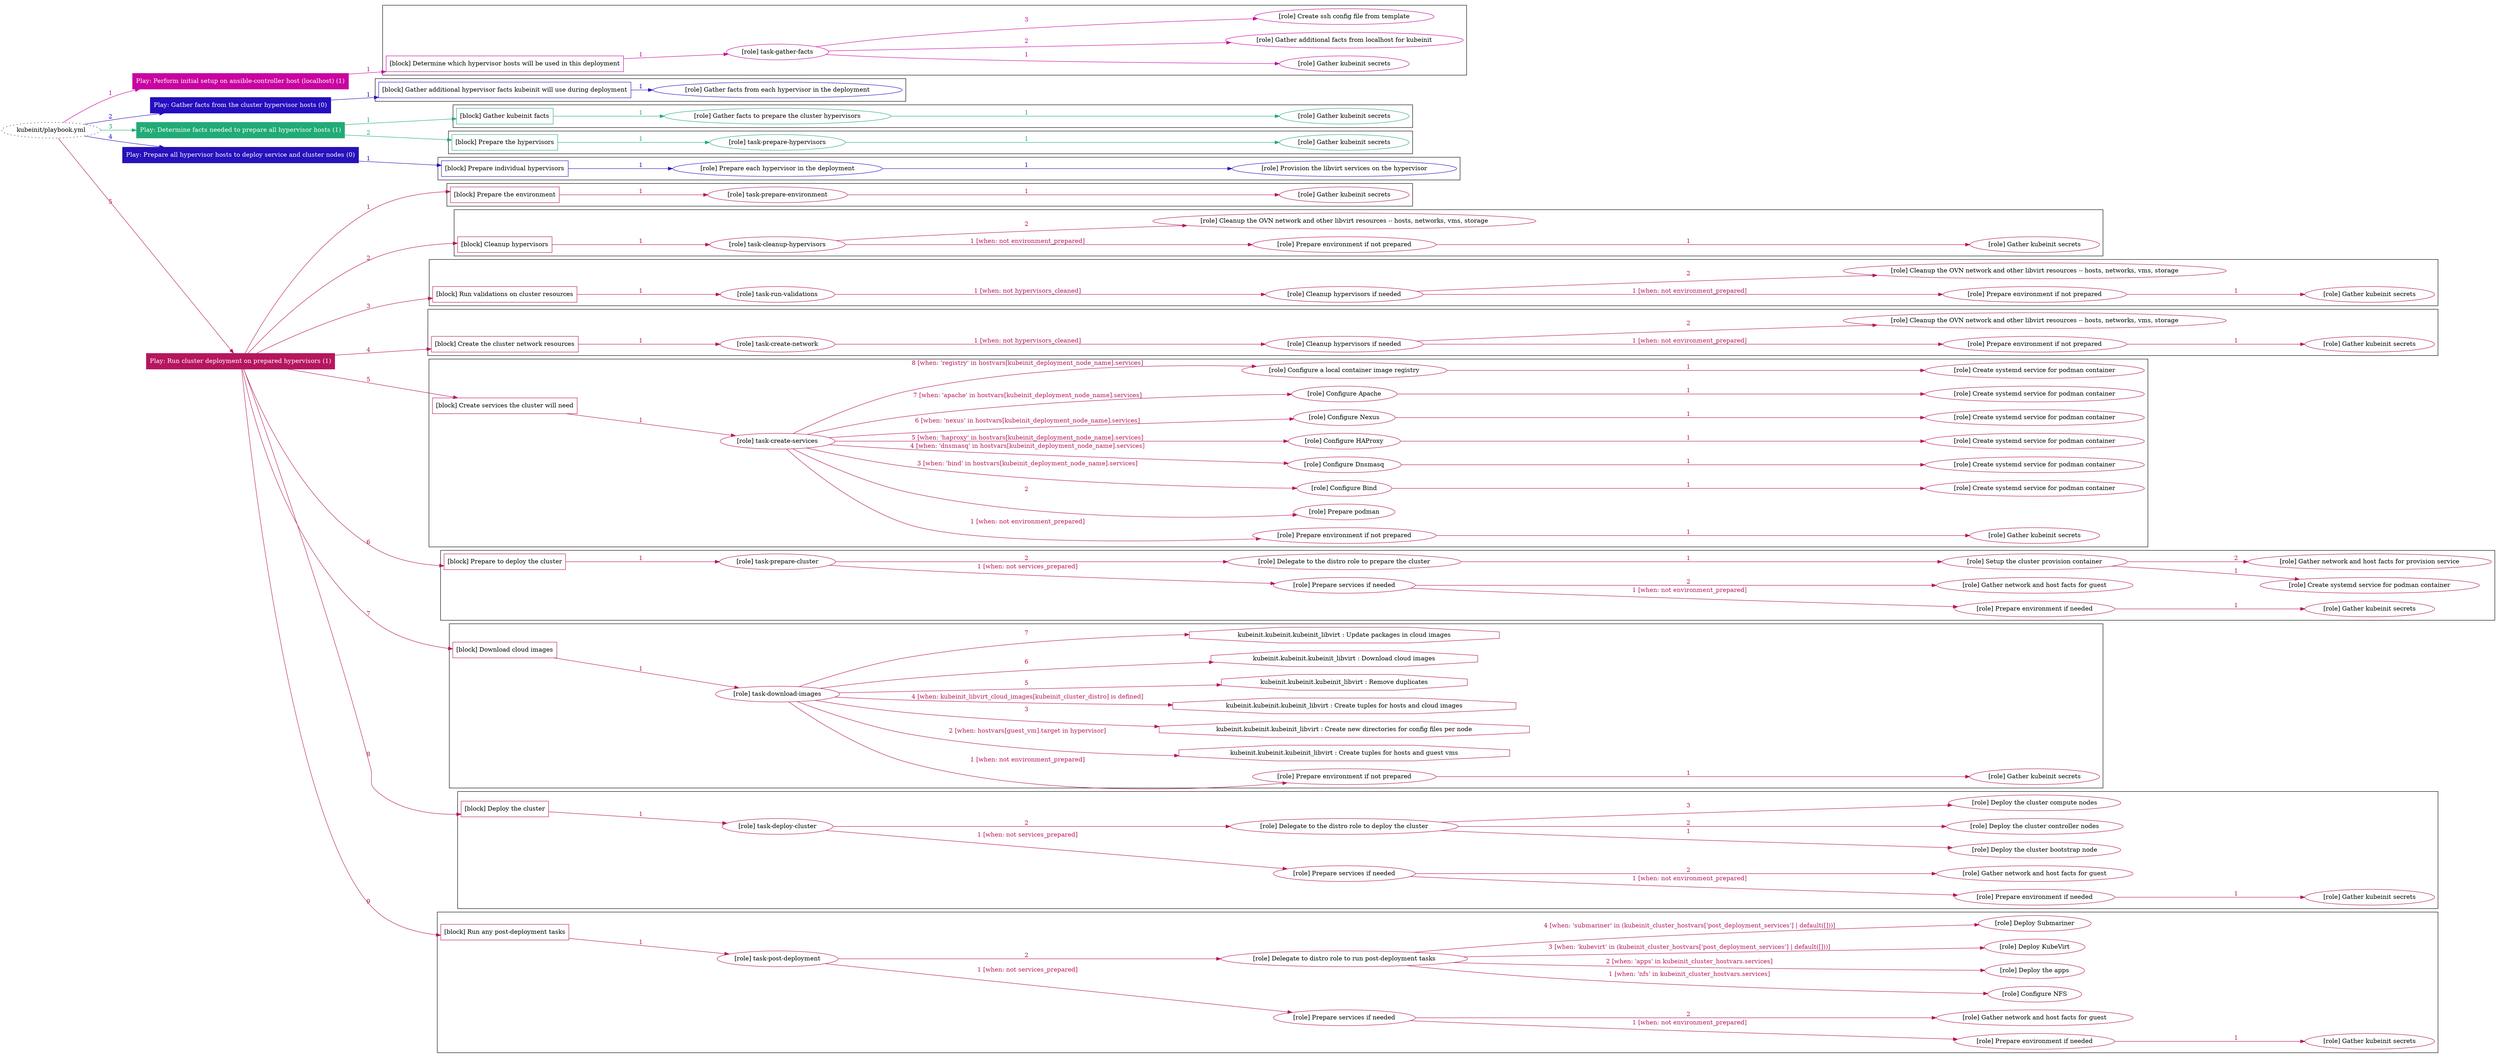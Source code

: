 digraph {
	graph [concentrate=true ordering=in rankdir=LR ratio=fill]
	edge [esep=5 sep=10]
	"kubeinit/playbook.yml" [URL="/home/runner/work/kubeinit/kubeinit/kubeinit/playbook.yml" id=playbook_eb2a90b5 style=dotted]
	"kubeinit/playbook.yml" -> play_17cc1217 [label="1 " color="#c903a1" fontcolor="#c903a1" id=edge_7e1c2f35 labeltooltip="1 " tooltip="1 "]
	subgraph "Play: Perform initial setup on ansible-controller host (localhost) (1)" {
		play_17cc1217 [label="Play: Perform initial setup on ansible-controller host (localhost) (1)" URL="/home/runner/work/kubeinit/kubeinit/kubeinit/playbook.yml" color="#c903a1" fontcolor="#ffffff" id=play_17cc1217 shape=box style=filled tooltip=localhost]
		play_17cc1217 -> block_d9ca03fb [label=1 color="#c903a1" fontcolor="#c903a1" id=edge_99819bf8 labeltooltip=1 tooltip=1]
		subgraph cluster_block_d9ca03fb {
			block_d9ca03fb [label="[block] Determine which hypervisor hosts will be used in this deployment" URL="/home/runner/work/kubeinit/kubeinit/kubeinit/playbook.yml" color="#c903a1" id=block_d9ca03fb labeltooltip="Determine which hypervisor hosts will be used in this deployment" shape=box tooltip="Determine which hypervisor hosts will be used in this deployment"]
			block_d9ca03fb -> role_132f6da2 [label="1 " color="#c903a1" fontcolor="#c903a1" id=edge_c95d2038 labeltooltip="1 " tooltip="1 "]
			subgraph "task-gather-facts" {
				role_132f6da2 [label="[role] task-gather-facts" URL="/home/runner/work/kubeinit/kubeinit/kubeinit/playbook.yml" color="#c903a1" id=role_132f6da2 tooltip="task-gather-facts"]
				role_132f6da2 -> role_ed190ccf [label="1 " color="#c903a1" fontcolor="#c903a1" id=edge_fb8720b2 labeltooltip="1 " tooltip="1 "]
				subgraph "Gather kubeinit secrets" {
					role_ed190ccf [label="[role] Gather kubeinit secrets" URL="/home/runner/.ansible/collections/ansible_collections/kubeinit/kubeinit/roles/kubeinit_prepare/tasks/build_hypervisors_group.yml" color="#c903a1" id=role_ed190ccf tooltip="Gather kubeinit secrets"]
				}
				role_132f6da2 -> role_7666bf55 [label="2 " color="#c903a1" fontcolor="#c903a1" id=edge_c8d8ec28 labeltooltip="2 " tooltip="2 "]
				subgraph "Gather additional facts from localhost for kubeinit" {
					role_7666bf55 [label="[role] Gather additional facts from localhost for kubeinit" URL="/home/runner/.ansible/collections/ansible_collections/kubeinit/kubeinit/roles/kubeinit_prepare/tasks/build_hypervisors_group.yml" color="#c903a1" id=role_7666bf55 tooltip="Gather additional facts from localhost for kubeinit"]
				}
				role_132f6da2 -> role_088000d6 [label="3 " color="#c903a1" fontcolor="#c903a1" id=edge_99893ce1 labeltooltip="3 " tooltip="3 "]
				subgraph "Create ssh config file from template" {
					role_088000d6 [label="[role] Create ssh config file from template" URL="/home/runner/.ansible/collections/ansible_collections/kubeinit/kubeinit/roles/kubeinit_prepare/tasks/build_hypervisors_group.yml" color="#c903a1" id=role_088000d6 tooltip="Create ssh config file from template"]
				}
			}
		}
	}
	"kubeinit/playbook.yml" -> play_b0e8c269 [label="2 " color="#240ebe" fontcolor="#240ebe" id=edge_5bb6f5b1 labeltooltip="2 " tooltip="2 "]
	subgraph "Play: Gather facts from the cluster hypervisor hosts (0)" {
		play_b0e8c269 [label="Play: Gather facts from the cluster hypervisor hosts (0)" URL="/home/runner/work/kubeinit/kubeinit/kubeinit/playbook.yml" color="#240ebe" fontcolor="#ffffff" id=play_b0e8c269 shape=box style=filled tooltip="Play: Gather facts from the cluster hypervisor hosts (0)"]
		play_b0e8c269 -> block_eef603d9 [label=1 color="#240ebe" fontcolor="#240ebe" id=edge_0ee1ec8f labeltooltip=1 tooltip=1]
		subgraph cluster_block_eef603d9 {
			block_eef603d9 [label="[block] Gather additional hypervisor facts kubeinit will use during deployment" URL="/home/runner/work/kubeinit/kubeinit/kubeinit/playbook.yml" color="#240ebe" id=block_eef603d9 labeltooltip="Gather additional hypervisor facts kubeinit will use during deployment" shape=box tooltip="Gather additional hypervisor facts kubeinit will use during deployment"]
			block_eef603d9 -> role_dbfe5d27 [label="1 " color="#240ebe" fontcolor="#240ebe" id=edge_80caab01 labeltooltip="1 " tooltip="1 "]
			subgraph "Gather facts from each hypervisor in the deployment" {
				role_dbfe5d27 [label="[role] Gather facts from each hypervisor in the deployment" URL="/home/runner/work/kubeinit/kubeinit/kubeinit/playbook.yml" color="#240ebe" id=role_dbfe5d27 tooltip="Gather facts from each hypervisor in the deployment"]
			}
		}
	}
	"kubeinit/playbook.yml" -> play_d2641a3a [label="3 " color="#21ab77" fontcolor="#21ab77" id=edge_f41dde10 labeltooltip="3 " tooltip="3 "]
	subgraph "Play: Determine facts needed to prepare all hypervisor hosts (1)" {
		play_d2641a3a [label="Play: Determine facts needed to prepare all hypervisor hosts (1)" URL="/home/runner/work/kubeinit/kubeinit/kubeinit/playbook.yml" color="#21ab77" fontcolor="#ffffff" id=play_d2641a3a shape=box style=filled tooltip=localhost]
		play_d2641a3a -> block_7773d009 [label=1 color="#21ab77" fontcolor="#21ab77" id=edge_bf202b36 labeltooltip=1 tooltip=1]
		subgraph cluster_block_7773d009 {
			block_7773d009 [label="[block] Gather kubeinit facts" URL="/home/runner/work/kubeinit/kubeinit/kubeinit/playbook.yml" color="#21ab77" id=block_7773d009 labeltooltip="Gather kubeinit facts" shape=box tooltip="Gather kubeinit facts"]
			block_7773d009 -> role_718feed9 [label="1 " color="#21ab77" fontcolor="#21ab77" id=edge_7b92f447 labeltooltip="1 " tooltip="1 "]
			subgraph "Gather facts to prepare the cluster hypervisors" {
				role_718feed9 [label="[role] Gather facts to prepare the cluster hypervisors" URL="/home/runner/work/kubeinit/kubeinit/kubeinit/playbook.yml" color="#21ab77" id=role_718feed9 tooltip="Gather facts to prepare the cluster hypervisors"]
				role_718feed9 -> role_0c3129b3 [label="1 " color="#21ab77" fontcolor="#21ab77" id=edge_10e95b77 labeltooltip="1 " tooltip="1 "]
				subgraph "Gather kubeinit secrets" {
					role_0c3129b3 [label="[role] Gather kubeinit secrets" URL="/home/runner/.ansible/collections/ansible_collections/kubeinit/kubeinit/roles/kubeinit_prepare/tasks/gather_kubeinit_facts.yml" color="#21ab77" id=role_0c3129b3 tooltip="Gather kubeinit secrets"]
				}
			}
		}
		play_d2641a3a -> block_5c65319b [label=2 color="#21ab77" fontcolor="#21ab77" id=edge_8d368e72 labeltooltip=2 tooltip=2]
		subgraph cluster_block_5c65319b {
			block_5c65319b [label="[block] Prepare the hypervisors" URL="/home/runner/work/kubeinit/kubeinit/kubeinit/playbook.yml" color="#21ab77" id=block_5c65319b labeltooltip="Prepare the hypervisors" shape=box tooltip="Prepare the hypervisors"]
			block_5c65319b -> role_d0147fdc [label="1 " color="#21ab77" fontcolor="#21ab77" id=edge_3e181293 labeltooltip="1 " tooltip="1 "]
			subgraph "task-prepare-hypervisors" {
				role_d0147fdc [label="[role] task-prepare-hypervisors" URL="/home/runner/work/kubeinit/kubeinit/kubeinit/playbook.yml" color="#21ab77" id=role_d0147fdc tooltip="task-prepare-hypervisors"]
				role_d0147fdc -> role_157256bc [label="1 " color="#21ab77" fontcolor="#21ab77" id=edge_7f1e2538 labeltooltip="1 " tooltip="1 "]
				subgraph "Gather kubeinit secrets" {
					role_157256bc [label="[role] Gather kubeinit secrets" URL="/home/runner/.ansible/collections/ansible_collections/kubeinit/kubeinit/roles/kubeinit_prepare/tasks/gather_kubeinit_facts.yml" color="#21ab77" id=role_157256bc tooltip="Gather kubeinit secrets"]
				}
			}
		}
	}
	"kubeinit/playbook.yml" -> play_9523d3fc [label="4 " color="#2611bb" fontcolor="#2611bb" id=edge_cf6c9af4 labeltooltip="4 " tooltip="4 "]
	subgraph "Play: Prepare all hypervisor hosts to deploy service and cluster nodes (0)" {
		play_9523d3fc [label="Play: Prepare all hypervisor hosts to deploy service and cluster nodes (0)" URL="/home/runner/work/kubeinit/kubeinit/kubeinit/playbook.yml" color="#2611bb" fontcolor="#ffffff" id=play_9523d3fc shape=box style=filled tooltip="Play: Prepare all hypervisor hosts to deploy service and cluster nodes (0)"]
		play_9523d3fc -> block_45e8b13f [label=1 color="#2611bb" fontcolor="#2611bb" id=edge_0c36c96c labeltooltip=1 tooltip=1]
		subgraph cluster_block_45e8b13f {
			block_45e8b13f [label="[block] Prepare individual hypervisors" URL="/home/runner/work/kubeinit/kubeinit/kubeinit/playbook.yml" color="#2611bb" id=block_45e8b13f labeltooltip="Prepare individual hypervisors" shape=box tooltip="Prepare individual hypervisors"]
			block_45e8b13f -> role_20a4be89 [label="1 " color="#2611bb" fontcolor="#2611bb" id=edge_f2fa9402 labeltooltip="1 " tooltip="1 "]
			subgraph "Prepare each hypervisor in the deployment" {
				role_20a4be89 [label="[role] Prepare each hypervisor in the deployment" URL="/home/runner/work/kubeinit/kubeinit/kubeinit/playbook.yml" color="#2611bb" id=role_20a4be89 tooltip="Prepare each hypervisor in the deployment"]
				role_20a4be89 -> role_f14d8d43 [label="1 " color="#2611bb" fontcolor="#2611bb" id=edge_3acf5019 labeltooltip="1 " tooltip="1 "]
				subgraph "Provision the libvirt services on the hypervisor" {
					role_f14d8d43 [label="[role] Provision the libvirt services on the hypervisor" URL="/home/runner/.ansible/collections/ansible_collections/kubeinit/kubeinit/roles/kubeinit_prepare/tasks/prepare_hypervisor.yml" color="#2611bb" id=role_f14d8d43 tooltip="Provision the libvirt services on the hypervisor"]
				}
			}
		}
	}
	"kubeinit/playbook.yml" -> play_10ed062e [label="5 " color="#b6165e" fontcolor="#b6165e" id=edge_e0d0c334 labeltooltip="5 " tooltip="5 "]
	subgraph "Play: Run cluster deployment on prepared hypervisors (1)" {
		play_10ed062e [label="Play: Run cluster deployment on prepared hypervisors (1)" URL="/home/runner/work/kubeinit/kubeinit/kubeinit/playbook.yml" color="#b6165e" fontcolor="#ffffff" id=play_10ed062e shape=box style=filled tooltip=localhost]
		play_10ed062e -> block_280844ae [label=1 color="#b6165e" fontcolor="#b6165e" id=edge_e2c9f1e1 labeltooltip=1 tooltip=1]
		subgraph cluster_block_280844ae {
			block_280844ae [label="[block] Prepare the environment" URL="/home/runner/work/kubeinit/kubeinit/kubeinit/playbook.yml" color="#b6165e" id=block_280844ae labeltooltip="Prepare the environment" shape=box tooltip="Prepare the environment"]
			block_280844ae -> role_22f455bc [label="1 " color="#b6165e" fontcolor="#b6165e" id=edge_786da59b labeltooltip="1 " tooltip="1 "]
			subgraph "task-prepare-environment" {
				role_22f455bc [label="[role] task-prepare-environment" URL="/home/runner/work/kubeinit/kubeinit/kubeinit/playbook.yml" color="#b6165e" id=role_22f455bc tooltip="task-prepare-environment"]
				role_22f455bc -> role_e393c7f5 [label="1 " color="#b6165e" fontcolor="#b6165e" id=edge_ba0b9fba labeltooltip="1 " tooltip="1 "]
				subgraph "Gather kubeinit secrets" {
					role_e393c7f5 [label="[role] Gather kubeinit secrets" URL="/home/runner/.ansible/collections/ansible_collections/kubeinit/kubeinit/roles/kubeinit_prepare/tasks/gather_kubeinit_facts.yml" color="#b6165e" id=role_e393c7f5 tooltip="Gather kubeinit secrets"]
				}
			}
		}
		play_10ed062e -> block_222496bf [label=2 color="#b6165e" fontcolor="#b6165e" id=edge_5d1642e8 labeltooltip=2 tooltip=2]
		subgraph cluster_block_222496bf {
			block_222496bf [label="[block] Cleanup hypervisors" URL="/home/runner/work/kubeinit/kubeinit/kubeinit/playbook.yml" color="#b6165e" id=block_222496bf labeltooltip="Cleanup hypervisors" shape=box tooltip="Cleanup hypervisors"]
			block_222496bf -> role_ec058c6c [label="1 " color="#b6165e" fontcolor="#b6165e" id=edge_856f3e75 labeltooltip="1 " tooltip="1 "]
			subgraph "task-cleanup-hypervisors" {
				role_ec058c6c [label="[role] task-cleanup-hypervisors" URL="/home/runner/work/kubeinit/kubeinit/kubeinit/playbook.yml" color="#b6165e" id=role_ec058c6c tooltip="task-cleanup-hypervisors"]
				role_ec058c6c -> role_8081a3a1 [label="1 [when: not environment_prepared]" color="#b6165e" fontcolor="#b6165e" id=edge_1bb7bb46 labeltooltip="1 [when: not environment_prepared]" tooltip="1 [when: not environment_prepared]"]
				subgraph "Prepare environment if not prepared" {
					role_8081a3a1 [label="[role] Prepare environment if not prepared" URL="/home/runner/.ansible/collections/ansible_collections/kubeinit/kubeinit/roles/kubeinit_prepare/tasks/cleanup_hypervisors.yml" color="#b6165e" id=role_8081a3a1 tooltip="Prepare environment if not prepared"]
					role_8081a3a1 -> role_b1fcd2ba [label="1 " color="#b6165e" fontcolor="#b6165e" id=edge_33f4dd39 labeltooltip="1 " tooltip="1 "]
					subgraph "Gather kubeinit secrets" {
						role_b1fcd2ba [label="[role] Gather kubeinit secrets" URL="/home/runner/.ansible/collections/ansible_collections/kubeinit/kubeinit/roles/kubeinit_prepare/tasks/gather_kubeinit_facts.yml" color="#b6165e" id=role_b1fcd2ba tooltip="Gather kubeinit secrets"]
					}
				}
				role_ec058c6c -> role_6fcdc852 [label="2 " color="#b6165e" fontcolor="#b6165e" id=edge_f299041c labeltooltip="2 " tooltip="2 "]
				subgraph "Cleanup the OVN network and other libvirt resources -- hosts, networks, vms, storage" {
					role_6fcdc852 [label="[role] Cleanup the OVN network and other libvirt resources -- hosts, networks, vms, storage" URL="/home/runner/.ansible/collections/ansible_collections/kubeinit/kubeinit/roles/kubeinit_prepare/tasks/cleanup_hypervisors.yml" color="#b6165e" id=role_6fcdc852 tooltip="Cleanup the OVN network and other libvirt resources -- hosts, networks, vms, storage"]
				}
			}
		}
		play_10ed062e -> block_98f6622d [label=3 color="#b6165e" fontcolor="#b6165e" id=edge_0cb5563e labeltooltip=3 tooltip=3]
		subgraph cluster_block_98f6622d {
			block_98f6622d [label="[block] Run validations on cluster resources" URL="/home/runner/work/kubeinit/kubeinit/kubeinit/playbook.yml" color="#b6165e" id=block_98f6622d labeltooltip="Run validations on cluster resources" shape=box tooltip="Run validations on cluster resources"]
			block_98f6622d -> role_a5a8b110 [label="1 " color="#b6165e" fontcolor="#b6165e" id=edge_5cfef7d5 labeltooltip="1 " tooltip="1 "]
			subgraph "task-run-validations" {
				role_a5a8b110 [label="[role] task-run-validations" URL="/home/runner/work/kubeinit/kubeinit/kubeinit/playbook.yml" color="#b6165e" id=role_a5a8b110 tooltip="task-run-validations"]
				role_a5a8b110 -> role_7d62146a [label="1 [when: not hypervisors_cleaned]" color="#b6165e" fontcolor="#b6165e" id=edge_30db0e82 labeltooltip="1 [when: not hypervisors_cleaned]" tooltip="1 [when: not hypervisors_cleaned]"]
				subgraph "Cleanup hypervisors if needed" {
					role_7d62146a [label="[role] Cleanup hypervisors if needed" URL="/home/runner/.ansible/collections/ansible_collections/kubeinit/kubeinit/roles/kubeinit_validations/tasks/main.yml" color="#b6165e" id=role_7d62146a tooltip="Cleanup hypervisors if needed"]
					role_7d62146a -> role_4ed07ace [label="1 [when: not environment_prepared]" color="#b6165e" fontcolor="#b6165e" id=edge_eef72f96 labeltooltip="1 [when: not environment_prepared]" tooltip="1 [when: not environment_prepared]"]
					subgraph "Prepare environment if not prepared" {
						role_4ed07ace [label="[role] Prepare environment if not prepared" URL="/home/runner/.ansible/collections/ansible_collections/kubeinit/kubeinit/roles/kubeinit_prepare/tasks/cleanup_hypervisors.yml" color="#b6165e" id=role_4ed07ace tooltip="Prepare environment if not prepared"]
						role_4ed07ace -> role_229fe4bb [label="1 " color="#b6165e" fontcolor="#b6165e" id=edge_9dac02b4 labeltooltip="1 " tooltip="1 "]
						subgraph "Gather kubeinit secrets" {
							role_229fe4bb [label="[role] Gather kubeinit secrets" URL="/home/runner/.ansible/collections/ansible_collections/kubeinit/kubeinit/roles/kubeinit_prepare/tasks/gather_kubeinit_facts.yml" color="#b6165e" id=role_229fe4bb tooltip="Gather kubeinit secrets"]
						}
					}
					role_7d62146a -> role_ed87d56c [label="2 " color="#b6165e" fontcolor="#b6165e" id=edge_28e11459 labeltooltip="2 " tooltip="2 "]
					subgraph "Cleanup the OVN network and other libvirt resources -- hosts, networks, vms, storage" {
						role_ed87d56c [label="[role] Cleanup the OVN network and other libvirt resources -- hosts, networks, vms, storage" URL="/home/runner/.ansible/collections/ansible_collections/kubeinit/kubeinit/roles/kubeinit_prepare/tasks/cleanup_hypervisors.yml" color="#b6165e" id=role_ed87d56c tooltip="Cleanup the OVN network and other libvirt resources -- hosts, networks, vms, storage"]
					}
				}
			}
		}
		play_10ed062e -> block_b3d4a40b [label=4 color="#b6165e" fontcolor="#b6165e" id=edge_9be05fb2 labeltooltip=4 tooltip=4]
		subgraph cluster_block_b3d4a40b {
			block_b3d4a40b [label="[block] Create the cluster network resources" URL="/home/runner/work/kubeinit/kubeinit/kubeinit/playbook.yml" color="#b6165e" id=block_b3d4a40b labeltooltip="Create the cluster network resources" shape=box tooltip="Create the cluster network resources"]
			block_b3d4a40b -> role_58e02ae9 [label="1 " color="#b6165e" fontcolor="#b6165e" id=edge_876ecfc1 labeltooltip="1 " tooltip="1 "]
			subgraph "task-create-network" {
				role_58e02ae9 [label="[role] task-create-network" URL="/home/runner/work/kubeinit/kubeinit/kubeinit/playbook.yml" color="#b6165e" id=role_58e02ae9 tooltip="task-create-network"]
				role_58e02ae9 -> role_ec01c7a9 [label="1 [when: not hypervisors_cleaned]" color="#b6165e" fontcolor="#b6165e" id=edge_f2fed907 labeltooltip="1 [when: not hypervisors_cleaned]" tooltip="1 [when: not hypervisors_cleaned]"]
				subgraph "Cleanup hypervisors if needed" {
					role_ec01c7a9 [label="[role] Cleanup hypervisors if needed" URL="/home/runner/.ansible/collections/ansible_collections/kubeinit/kubeinit/roles/kubeinit_libvirt/tasks/create_network.yml" color="#b6165e" id=role_ec01c7a9 tooltip="Cleanup hypervisors if needed"]
					role_ec01c7a9 -> role_be6c01f8 [label="1 [when: not environment_prepared]" color="#b6165e" fontcolor="#b6165e" id=edge_899f6343 labeltooltip="1 [when: not environment_prepared]" tooltip="1 [when: not environment_prepared]"]
					subgraph "Prepare environment if not prepared" {
						role_be6c01f8 [label="[role] Prepare environment if not prepared" URL="/home/runner/.ansible/collections/ansible_collections/kubeinit/kubeinit/roles/kubeinit_prepare/tasks/cleanup_hypervisors.yml" color="#b6165e" id=role_be6c01f8 tooltip="Prepare environment if not prepared"]
						role_be6c01f8 -> role_890da6ec [label="1 " color="#b6165e" fontcolor="#b6165e" id=edge_73ddd9bb labeltooltip="1 " tooltip="1 "]
						subgraph "Gather kubeinit secrets" {
							role_890da6ec [label="[role] Gather kubeinit secrets" URL="/home/runner/.ansible/collections/ansible_collections/kubeinit/kubeinit/roles/kubeinit_prepare/tasks/gather_kubeinit_facts.yml" color="#b6165e" id=role_890da6ec tooltip="Gather kubeinit secrets"]
						}
					}
					role_ec01c7a9 -> role_8ddf52fa [label="2 " color="#b6165e" fontcolor="#b6165e" id=edge_5638856a labeltooltip="2 " tooltip="2 "]
					subgraph "Cleanup the OVN network and other libvirt resources -- hosts, networks, vms, storage" {
						role_8ddf52fa [label="[role] Cleanup the OVN network and other libvirt resources -- hosts, networks, vms, storage" URL="/home/runner/.ansible/collections/ansible_collections/kubeinit/kubeinit/roles/kubeinit_prepare/tasks/cleanup_hypervisors.yml" color="#b6165e" id=role_8ddf52fa tooltip="Cleanup the OVN network and other libvirt resources -- hosts, networks, vms, storage"]
					}
				}
			}
		}
		play_10ed062e -> block_1808042e [label=5 color="#b6165e" fontcolor="#b6165e" id=edge_ea1ad3c0 labeltooltip=5 tooltip=5]
		subgraph cluster_block_1808042e {
			block_1808042e [label="[block] Create services the cluster will need" URL="/home/runner/work/kubeinit/kubeinit/kubeinit/playbook.yml" color="#b6165e" id=block_1808042e labeltooltip="Create services the cluster will need" shape=box tooltip="Create services the cluster will need"]
			block_1808042e -> role_48119879 [label="1 " color="#b6165e" fontcolor="#b6165e" id=edge_c4ef3305 labeltooltip="1 " tooltip="1 "]
			subgraph "task-create-services" {
				role_48119879 [label="[role] task-create-services" URL="/home/runner/work/kubeinit/kubeinit/kubeinit/playbook.yml" color="#b6165e" id=role_48119879 tooltip="task-create-services"]
				role_48119879 -> role_970cd829 [label="1 [when: not environment_prepared]" color="#b6165e" fontcolor="#b6165e" id=edge_af371696 labeltooltip="1 [when: not environment_prepared]" tooltip="1 [when: not environment_prepared]"]
				subgraph "Prepare environment if not prepared" {
					role_970cd829 [label="[role] Prepare environment if not prepared" URL="/home/runner/.ansible/collections/ansible_collections/kubeinit/kubeinit/roles/kubeinit_services/tasks/main.yml" color="#b6165e" id=role_970cd829 tooltip="Prepare environment if not prepared"]
					role_970cd829 -> role_a0a08d9e [label="1 " color="#b6165e" fontcolor="#b6165e" id=edge_051a3e26 labeltooltip="1 " tooltip="1 "]
					subgraph "Gather kubeinit secrets" {
						role_a0a08d9e [label="[role] Gather kubeinit secrets" URL="/home/runner/.ansible/collections/ansible_collections/kubeinit/kubeinit/roles/kubeinit_prepare/tasks/gather_kubeinit_facts.yml" color="#b6165e" id=role_a0a08d9e tooltip="Gather kubeinit secrets"]
					}
				}
				role_48119879 -> role_e8b4c18b [label="2 " color="#b6165e" fontcolor="#b6165e" id=edge_49a7742b labeltooltip="2 " tooltip="2 "]
				subgraph "Prepare podman" {
					role_e8b4c18b [label="[role] Prepare podman" URL="/home/runner/.ansible/collections/ansible_collections/kubeinit/kubeinit/roles/kubeinit_services/tasks/00_create_service_pod.yml" color="#b6165e" id=role_e8b4c18b tooltip="Prepare podman"]
				}
				role_48119879 -> role_8f9499b2 [label="3 [when: 'bind' in hostvars[kubeinit_deployment_node_name].services]" color="#b6165e" fontcolor="#b6165e" id=edge_039337a6 labeltooltip="3 [when: 'bind' in hostvars[kubeinit_deployment_node_name].services]" tooltip="3 [when: 'bind' in hostvars[kubeinit_deployment_node_name].services]"]
				subgraph "Configure Bind" {
					role_8f9499b2 [label="[role] Configure Bind" URL="/home/runner/.ansible/collections/ansible_collections/kubeinit/kubeinit/roles/kubeinit_services/tasks/start_services_containers.yml" color="#b6165e" id=role_8f9499b2 tooltip="Configure Bind"]
					role_8f9499b2 -> role_bf32b472 [label="1 " color="#b6165e" fontcolor="#b6165e" id=edge_6ffd2303 labeltooltip="1 " tooltip="1 "]
					subgraph "Create systemd service for podman container" {
						role_bf32b472 [label="[role] Create systemd service for podman container" URL="/home/runner/.ansible/collections/ansible_collections/kubeinit/kubeinit/roles/kubeinit_bind/tasks/main.yml" color="#b6165e" id=role_bf32b472 tooltip="Create systemd service for podman container"]
					}
				}
				role_48119879 -> role_1862d2db [label="4 [when: 'dnsmasq' in hostvars[kubeinit_deployment_node_name].services]" color="#b6165e" fontcolor="#b6165e" id=edge_319a44cf labeltooltip="4 [when: 'dnsmasq' in hostvars[kubeinit_deployment_node_name].services]" tooltip="4 [when: 'dnsmasq' in hostvars[kubeinit_deployment_node_name].services]"]
				subgraph "Configure Dnsmasq" {
					role_1862d2db [label="[role] Configure Dnsmasq" URL="/home/runner/.ansible/collections/ansible_collections/kubeinit/kubeinit/roles/kubeinit_services/tasks/start_services_containers.yml" color="#b6165e" id=role_1862d2db tooltip="Configure Dnsmasq"]
					role_1862d2db -> role_70f59ca2 [label="1 " color="#b6165e" fontcolor="#b6165e" id=edge_cbf6b317 labeltooltip="1 " tooltip="1 "]
					subgraph "Create systemd service for podman container" {
						role_70f59ca2 [label="[role] Create systemd service for podman container" URL="/home/runner/.ansible/collections/ansible_collections/kubeinit/kubeinit/roles/kubeinit_dnsmasq/tasks/main.yml" color="#b6165e" id=role_70f59ca2 tooltip="Create systemd service for podman container"]
					}
				}
				role_48119879 -> role_3487e46d [label="5 [when: 'haproxy' in hostvars[kubeinit_deployment_node_name].services]" color="#b6165e" fontcolor="#b6165e" id=edge_752b59be labeltooltip="5 [when: 'haproxy' in hostvars[kubeinit_deployment_node_name].services]" tooltip="5 [when: 'haproxy' in hostvars[kubeinit_deployment_node_name].services]"]
				subgraph "Configure HAProxy" {
					role_3487e46d [label="[role] Configure HAProxy" URL="/home/runner/.ansible/collections/ansible_collections/kubeinit/kubeinit/roles/kubeinit_services/tasks/start_services_containers.yml" color="#b6165e" id=role_3487e46d tooltip="Configure HAProxy"]
					role_3487e46d -> role_02dfbd83 [label="1 " color="#b6165e" fontcolor="#b6165e" id=edge_d82b27d3 labeltooltip="1 " tooltip="1 "]
					subgraph "Create systemd service for podman container" {
						role_02dfbd83 [label="[role] Create systemd service for podman container" URL="/home/runner/.ansible/collections/ansible_collections/kubeinit/kubeinit/roles/kubeinit_haproxy/tasks/main.yml" color="#b6165e" id=role_02dfbd83 tooltip="Create systemd service for podman container"]
					}
				}
				role_48119879 -> role_73cc2427 [label="6 [when: 'nexus' in hostvars[kubeinit_deployment_node_name].services]" color="#b6165e" fontcolor="#b6165e" id=edge_280ba164 labeltooltip="6 [when: 'nexus' in hostvars[kubeinit_deployment_node_name].services]" tooltip="6 [when: 'nexus' in hostvars[kubeinit_deployment_node_name].services]"]
				subgraph "Configure Nexus" {
					role_73cc2427 [label="[role] Configure Nexus" URL="/home/runner/.ansible/collections/ansible_collections/kubeinit/kubeinit/roles/kubeinit_services/tasks/start_services_containers.yml" color="#b6165e" id=role_73cc2427 tooltip="Configure Nexus"]
					role_73cc2427 -> role_2497e790 [label="1 " color="#b6165e" fontcolor="#b6165e" id=edge_a55db530 labeltooltip="1 " tooltip="1 "]
					subgraph "Create systemd service for podman container" {
						role_2497e790 [label="[role] Create systemd service for podman container" URL="/home/runner/.ansible/collections/ansible_collections/kubeinit/kubeinit/roles/kubeinit_nexus/tasks/main.yml" color="#b6165e" id=role_2497e790 tooltip="Create systemd service for podman container"]
					}
				}
				role_48119879 -> role_a2e7c222 [label="7 [when: 'apache' in hostvars[kubeinit_deployment_node_name].services]" color="#b6165e" fontcolor="#b6165e" id=edge_da2b7de2 labeltooltip="7 [when: 'apache' in hostvars[kubeinit_deployment_node_name].services]" tooltip="7 [when: 'apache' in hostvars[kubeinit_deployment_node_name].services]"]
				subgraph "Configure Apache" {
					role_a2e7c222 [label="[role] Configure Apache" URL="/home/runner/.ansible/collections/ansible_collections/kubeinit/kubeinit/roles/kubeinit_services/tasks/start_services_containers.yml" color="#b6165e" id=role_a2e7c222 tooltip="Configure Apache"]
					role_a2e7c222 -> role_3c2b9319 [label="1 " color="#b6165e" fontcolor="#b6165e" id=edge_09f1af8d labeltooltip="1 " tooltip="1 "]
					subgraph "Create systemd service for podman container" {
						role_3c2b9319 [label="[role] Create systemd service for podman container" URL="/home/runner/.ansible/collections/ansible_collections/kubeinit/kubeinit/roles/kubeinit_apache/tasks/main.yml" color="#b6165e" id=role_3c2b9319 tooltip="Create systemd service for podman container"]
					}
				}
				role_48119879 -> role_6c5eecaa [label="8 [when: 'registry' in hostvars[kubeinit_deployment_node_name].services]" color="#b6165e" fontcolor="#b6165e" id=edge_33273167 labeltooltip="8 [when: 'registry' in hostvars[kubeinit_deployment_node_name].services]" tooltip="8 [when: 'registry' in hostvars[kubeinit_deployment_node_name].services]"]
				subgraph "Configure a local container image registry" {
					role_6c5eecaa [label="[role] Configure a local container image registry" URL="/home/runner/.ansible/collections/ansible_collections/kubeinit/kubeinit/roles/kubeinit_services/tasks/start_services_containers.yml" color="#b6165e" id=role_6c5eecaa tooltip="Configure a local container image registry"]
					role_6c5eecaa -> role_d98bd171 [label="1 " color="#b6165e" fontcolor="#b6165e" id=edge_cb50008c labeltooltip="1 " tooltip="1 "]
					subgraph "Create systemd service for podman container" {
						role_d98bd171 [label="[role] Create systemd service for podman container" URL="/home/runner/.ansible/collections/ansible_collections/kubeinit/kubeinit/roles/kubeinit_registry/tasks/main.yml" color="#b6165e" id=role_d98bd171 tooltip="Create systemd service for podman container"]
					}
				}
			}
		}
		play_10ed062e -> block_58f3c17e [label=6 color="#b6165e" fontcolor="#b6165e" id=edge_2b9cd021 labeltooltip=6 tooltip=6]
		subgraph cluster_block_58f3c17e {
			block_58f3c17e [label="[block] Prepare to deploy the cluster" URL="/home/runner/work/kubeinit/kubeinit/kubeinit/playbook.yml" color="#b6165e" id=block_58f3c17e labeltooltip="Prepare to deploy the cluster" shape=box tooltip="Prepare to deploy the cluster"]
			block_58f3c17e -> role_0022015b [label="1 " color="#b6165e" fontcolor="#b6165e" id=edge_c7407805 labeltooltip="1 " tooltip="1 "]
			subgraph "task-prepare-cluster" {
				role_0022015b [label="[role] task-prepare-cluster" URL="/home/runner/work/kubeinit/kubeinit/kubeinit/playbook.yml" color="#b6165e" id=role_0022015b tooltip="task-prepare-cluster"]
				role_0022015b -> role_5f90d620 [label="1 [when: not services_prepared]" color="#b6165e" fontcolor="#b6165e" id=edge_d60e9ed4 labeltooltip="1 [when: not services_prepared]" tooltip="1 [when: not services_prepared]"]
				subgraph "Prepare services if needed" {
					role_5f90d620 [label="[role] Prepare services if needed" URL="/home/runner/.ansible/collections/ansible_collections/kubeinit/kubeinit/roles/kubeinit_prepare/tasks/prepare_cluster.yml" color="#b6165e" id=role_5f90d620 tooltip="Prepare services if needed"]
					role_5f90d620 -> role_10729202 [label="1 [when: not environment_prepared]" color="#b6165e" fontcolor="#b6165e" id=edge_446aae08 labeltooltip="1 [when: not environment_prepared]" tooltip="1 [when: not environment_prepared]"]
					subgraph "Prepare environment if needed" {
						role_10729202 [label="[role] Prepare environment if needed" URL="/home/runner/.ansible/collections/ansible_collections/kubeinit/kubeinit/roles/kubeinit_services/tasks/prepare_services.yml" color="#b6165e" id=role_10729202 tooltip="Prepare environment if needed"]
						role_10729202 -> role_d4bcea02 [label="1 " color="#b6165e" fontcolor="#b6165e" id=edge_bbf0f90c labeltooltip="1 " tooltip="1 "]
						subgraph "Gather kubeinit secrets" {
							role_d4bcea02 [label="[role] Gather kubeinit secrets" URL="/home/runner/.ansible/collections/ansible_collections/kubeinit/kubeinit/roles/kubeinit_prepare/tasks/gather_kubeinit_facts.yml" color="#b6165e" id=role_d4bcea02 tooltip="Gather kubeinit secrets"]
						}
					}
					role_5f90d620 -> role_1c0f5f42 [label="2 " color="#b6165e" fontcolor="#b6165e" id=edge_c01a9564 labeltooltip="2 " tooltip="2 "]
					subgraph "Gather network and host facts for guest" {
						role_1c0f5f42 [label="[role] Gather network and host facts for guest" URL="/home/runner/.ansible/collections/ansible_collections/kubeinit/kubeinit/roles/kubeinit_services/tasks/prepare_services.yml" color="#b6165e" id=role_1c0f5f42 tooltip="Gather network and host facts for guest"]
					}
				}
				role_0022015b -> role_1429d9d9 [label="2 " color="#b6165e" fontcolor="#b6165e" id=edge_04fd2590 labeltooltip="2 " tooltip="2 "]
				subgraph "Delegate to the distro role to prepare the cluster" {
					role_1429d9d9 [label="[role] Delegate to the distro role to prepare the cluster" URL="/home/runner/.ansible/collections/ansible_collections/kubeinit/kubeinit/roles/kubeinit_prepare/tasks/prepare_cluster.yml" color="#b6165e" id=role_1429d9d9 tooltip="Delegate to the distro role to prepare the cluster"]
					role_1429d9d9 -> role_64b30a29 [label="1 " color="#b6165e" fontcolor="#b6165e" id=edge_6a1b8bfe labeltooltip="1 " tooltip="1 "]
					subgraph "Setup the cluster provision container" {
						role_64b30a29 [label="[role] Setup the cluster provision container" URL="/home/runner/.ansible/collections/ansible_collections/kubeinit/kubeinit/roles/kubeinit_okd/tasks/prepare_cluster.yml" color="#b6165e" id=role_64b30a29 tooltip="Setup the cluster provision container"]
						role_64b30a29 -> role_4757061b [label="1 " color="#b6165e" fontcolor="#b6165e" id=edge_a43e7a46 labeltooltip="1 " tooltip="1 "]
						subgraph "Create systemd service for podman container" {
							role_4757061b [label="[role] Create systemd service for podman container" URL="/home/runner/.ansible/collections/ansible_collections/kubeinit/kubeinit/roles/kubeinit_services/tasks/create_provision_container.yml" color="#b6165e" id=role_4757061b tooltip="Create systemd service for podman container"]
						}
						role_64b30a29 -> role_c189e114 [label="2 " color="#b6165e" fontcolor="#b6165e" id=edge_15851c1b labeltooltip="2 " tooltip="2 "]
						subgraph "Gather network and host facts for provision service" {
							role_c189e114 [label="[role] Gather network and host facts for provision service" URL="/home/runner/.ansible/collections/ansible_collections/kubeinit/kubeinit/roles/kubeinit_services/tasks/create_provision_container.yml" color="#b6165e" id=role_c189e114 tooltip="Gather network and host facts for provision service"]
						}
					}
				}
			}
		}
		play_10ed062e -> block_511fe049 [label=7 color="#b6165e" fontcolor="#b6165e" id=edge_da436ae5 labeltooltip=7 tooltip=7]
		subgraph cluster_block_511fe049 {
			block_511fe049 [label="[block] Download cloud images" URL="/home/runner/work/kubeinit/kubeinit/kubeinit/playbook.yml" color="#b6165e" id=block_511fe049 labeltooltip="Download cloud images" shape=box tooltip="Download cloud images"]
			block_511fe049 -> role_f044c53f [label="1 " color="#b6165e" fontcolor="#b6165e" id=edge_adfa69c0 labeltooltip="1 " tooltip="1 "]
			subgraph "task-download-images" {
				role_f044c53f [label="[role] task-download-images" URL="/home/runner/work/kubeinit/kubeinit/kubeinit/playbook.yml" color="#b6165e" id=role_f044c53f tooltip="task-download-images"]
				role_f044c53f -> role_f47be462 [label="1 [when: not environment_prepared]" color="#b6165e" fontcolor="#b6165e" id=edge_00429967 labeltooltip="1 [when: not environment_prepared]" tooltip="1 [when: not environment_prepared]"]
				subgraph "Prepare environment if not prepared" {
					role_f47be462 [label="[role] Prepare environment if not prepared" URL="/home/runner/.ansible/collections/ansible_collections/kubeinit/kubeinit/roles/kubeinit_libvirt/tasks/download_cloud_images.yml" color="#b6165e" id=role_f47be462 tooltip="Prepare environment if not prepared"]
					role_f47be462 -> role_9b73e6dd [label="1 " color="#b6165e" fontcolor="#b6165e" id=edge_def1d539 labeltooltip="1 " tooltip="1 "]
					subgraph "Gather kubeinit secrets" {
						role_9b73e6dd [label="[role] Gather kubeinit secrets" URL="/home/runner/.ansible/collections/ansible_collections/kubeinit/kubeinit/roles/kubeinit_prepare/tasks/gather_kubeinit_facts.yml" color="#b6165e" id=role_9b73e6dd tooltip="Gather kubeinit secrets"]
					}
				}
				task_729d4edd [label="kubeinit.kubeinit.kubeinit_libvirt : Create tuples for hosts and guest vms" URL="/home/runner/.ansible/collections/ansible_collections/kubeinit/kubeinit/roles/kubeinit_libvirt/tasks/download_cloud_images.yml" color="#b6165e" id=task_729d4edd shape=octagon tooltip="kubeinit.kubeinit.kubeinit_libvirt : Create tuples for hosts and guest vms"]
				role_f044c53f -> task_729d4edd [label="2 [when: hostvars[guest_vm].target in hypervisor]" color="#b6165e" fontcolor="#b6165e" id=edge_ea230390 labeltooltip="2 [when: hostvars[guest_vm].target in hypervisor]" tooltip="2 [when: hostvars[guest_vm].target in hypervisor]"]
				task_cfb4fe9b [label="kubeinit.kubeinit.kubeinit_libvirt : Create new directories for config files per node" URL="/home/runner/.ansible/collections/ansible_collections/kubeinit/kubeinit/roles/kubeinit_libvirt/tasks/download_cloud_images.yml" color="#b6165e" id=task_cfb4fe9b shape=octagon tooltip="kubeinit.kubeinit.kubeinit_libvirt : Create new directories for config files per node"]
				role_f044c53f -> task_cfb4fe9b [label="3 " color="#b6165e" fontcolor="#b6165e" id=edge_6dd46c56 labeltooltip="3 " tooltip="3 "]
				task_7ea31bd9 [label="kubeinit.kubeinit.kubeinit_libvirt : Create tuples for hosts and cloud images" URL="/home/runner/.ansible/collections/ansible_collections/kubeinit/kubeinit/roles/kubeinit_libvirt/tasks/download_cloud_images.yml" color="#b6165e" id=task_7ea31bd9 shape=octagon tooltip="kubeinit.kubeinit.kubeinit_libvirt : Create tuples for hosts and cloud images"]
				role_f044c53f -> task_7ea31bd9 [label="4 [when: kubeinit_libvirt_cloud_images[kubeinit_cluster_distro] is defined]" color="#b6165e" fontcolor="#b6165e" id=edge_dc6477fc labeltooltip="4 [when: kubeinit_libvirt_cloud_images[kubeinit_cluster_distro] is defined]" tooltip="4 [when: kubeinit_libvirt_cloud_images[kubeinit_cluster_distro] is defined]"]
				task_fff09ea9 [label="kubeinit.kubeinit.kubeinit_libvirt : Remove duplicates" URL="/home/runner/.ansible/collections/ansible_collections/kubeinit/kubeinit/roles/kubeinit_libvirt/tasks/download_cloud_images.yml" color="#b6165e" id=task_fff09ea9 shape=octagon tooltip="kubeinit.kubeinit.kubeinit_libvirt : Remove duplicates"]
				role_f044c53f -> task_fff09ea9 [label="5 " color="#b6165e" fontcolor="#b6165e" id=edge_1c88194d labeltooltip="5 " tooltip="5 "]
				task_84c9d8ab [label="kubeinit.kubeinit.kubeinit_libvirt : Download cloud images" URL="/home/runner/.ansible/collections/ansible_collections/kubeinit/kubeinit/roles/kubeinit_libvirt/tasks/download_cloud_images.yml" color="#b6165e" id=task_84c9d8ab shape=octagon tooltip="kubeinit.kubeinit.kubeinit_libvirt : Download cloud images"]
				role_f044c53f -> task_84c9d8ab [label="6 " color="#b6165e" fontcolor="#b6165e" id=edge_c28f2139 labeltooltip="6 " tooltip="6 "]
				task_4f96c487 [label="kubeinit.kubeinit.kubeinit_libvirt : Update packages in cloud images" URL="/home/runner/.ansible/collections/ansible_collections/kubeinit/kubeinit/roles/kubeinit_libvirt/tasks/download_cloud_images.yml" color="#b6165e" id=task_4f96c487 shape=octagon tooltip="kubeinit.kubeinit.kubeinit_libvirt : Update packages in cloud images"]
				role_f044c53f -> task_4f96c487 [label="7 " color="#b6165e" fontcolor="#b6165e" id=edge_7e43a36b labeltooltip="7 " tooltip="7 "]
			}
		}
		play_10ed062e -> block_4ff7f5bf [label=8 color="#b6165e" fontcolor="#b6165e" id=edge_121197a9 labeltooltip=8 tooltip=8]
		subgraph cluster_block_4ff7f5bf {
			block_4ff7f5bf [label="[block] Deploy the cluster" URL="/home/runner/work/kubeinit/kubeinit/kubeinit/playbook.yml" color="#b6165e" id=block_4ff7f5bf labeltooltip="Deploy the cluster" shape=box tooltip="Deploy the cluster"]
			block_4ff7f5bf -> role_e45d5522 [label="1 " color="#b6165e" fontcolor="#b6165e" id=edge_6c1177fa labeltooltip="1 " tooltip="1 "]
			subgraph "task-deploy-cluster" {
				role_e45d5522 [label="[role] task-deploy-cluster" URL="/home/runner/work/kubeinit/kubeinit/kubeinit/playbook.yml" color="#b6165e" id=role_e45d5522 tooltip="task-deploy-cluster"]
				role_e45d5522 -> role_f7920744 [label="1 [when: not services_prepared]" color="#b6165e" fontcolor="#b6165e" id=edge_f8a47d31 labeltooltip="1 [when: not services_prepared]" tooltip="1 [when: not services_prepared]"]
				subgraph "Prepare services if needed" {
					role_f7920744 [label="[role] Prepare services if needed" URL="/home/runner/.ansible/collections/ansible_collections/kubeinit/kubeinit/roles/kubeinit_prepare/tasks/deploy_cluster.yml" color="#b6165e" id=role_f7920744 tooltip="Prepare services if needed"]
					role_f7920744 -> role_61251ff5 [label="1 [when: not environment_prepared]" color="#b6165e" fontcolor="#b6165e" id=edge_27d7a817 labeltooltip="1 [when: not environment_prepared]" tooltip="1 [when: not environment_prepared]"]
					subgraph "Prepare environment if needed" {
						role_61251ff5 [label="[role] Prepare environment if needed" URL="/home/runner/.ansible/collections/ansible_collections/kubeinit/kubeinit/roles/kubeinit_services/tasks/prepare_services.yml" color="#b6165e" id=role_61251ff5 tooltip="Prepare environment if needed"]
						role_61251ff5 -> role_2bbef7f6 [label="1 " color="#b6165e" fontcolor="#b6165e" id=edge_be6f6b63 labeltooltip="1 " tooltip="1 "]
						subgraph "Gather kubeinit secrets" {
							role_2bbef7f6 [label="[role] Gather kubeinit secrets" URL="/home/runner/.ansible/collections/ansible_collections/kubeinit/kubeinit/roles/kubeinit_prepare/tasks/gather_kubeinit_facts.yml" color="#b6165e" id=role_2bbef7f6 tooltip="Gather kubeinit secrets"]
						}
					}
					role_f7920744 -> role_bfaa8c11 [label="2 " color="#b6165e" fontcolor="#b6165e" id=edge_cc167716 labeltooltip="2 " tooltip="2 "]
					subgraph "Gather network and host facts for guest" {
						role_bfaa8c11 [label="[role] Gather network and host facts for guest" URL="/home/runner/.ansible/collections/ansible_collections/kubeinit/kubeinit/roles/kubeinit_services/tasks/prepare_services.yml" color="#b6165e" id=role_bfaa8c11 tooltip="Gather network and host facts for guest"]
					}
				}
				role_e45d5522 -> role_456e3ef3 [label="2 " color="#b6165e" fontcolor="#b6165e" id=edge_106dd3c3 labeltooltip="2 " tooltip="2 "]
				subgraph "Delegate to the distro role to deploy the cluster" {
					role_456e3ef3 [label="[role] Delegate to the distro role to deploy the cluster" URL="/home/runner/.ansible/collections/ansible_collections/kubeinit/kubeinit/roles/kubeinit_prepare/tasks/deploy_cluster.yml" color="#b6165e" id=role_456e3ef3 tooltip="Delegate to the distro role to deploy the cluster"]
					role_456e3ef3 -> role_61f4daef [label="1 " color="#b6165e" fontcolor="#b6165e" id=edge_923404b5 labeltooltip="1 " tooltip="1 "]
					subgraph "Deploy the cluster bootstrap node" {
						role_61f4daef [label="[role] Deploy the cluster bootstrap node" URL="/home/runner/.ansible/collections/ansible_collections/kubeinit/kubeinit/roles/kubeinit_okd/tasks/main.yml" color="#b6165e" id=role_61f4daef tooltip="Deploy the cluster bootstrap node"]
					}
					role_456e3ef3 -> role_db01a95e [label="2 " color="#b6165e" fontcolor="#b6165e" id=edge_ffe13711 labeltooltip="2 " tooltip="2 "]
					subgraph "Deploy the cluster controller nodes" {
						role_db01a95e [label="[role] Deploy the cluster controller nodes" URL="/home/runner/.ansible/collections/ansible_collections/kubeinit/kubeinit/roles/kubeinit_okd/tasks/main.yml" color="#b6165e" id=role_db01a95e tooltip="Deploy the cluster controller nodes"]
					}
					role_456e3ef3 -> role_e93e667f [label="3 " color="#b6165e" fontcolor="#b6165e" id=edge_f24ba6d0 labeltooltip="3 " tooltip="3 "]
					subgraph "Deploy the cluster compute nodes" {
						role_e93e667f [label="[role] Deploy the cluster compute nodes" URL="/home/runner/.ansible/collections/ansible_collections/kubeinit/kubeinit/roles/kubeinit_okd/tasks/main.yml" color="#b6165e" id=role_e93e667f tooltip="Deploy the cluster compute nodes"]
					}
				}
			}
		}
		play_10ed062e -> block_413b3198 [label=9 color="#b6165e" fontcolor="#b6165e" id=edge_92f59a1e labeltooltip=9 tooltip=9]
		subgraph cluster_block_413b3198 {
			block_413b3198 [label="[block] Run any post-deployment tasks" URL="/home/runner/work/kubeinit/kubeinit/kubeinit/playbook.yml" color="#b6165e" id=block_413b3198 labeltooltip="Run any post-deployment tasks" shape=box tooltip="Run any post-deployment tasks"]
			block_413b3198 -> role_d7390f51 [label="1 " color="#b6165e" fontcolor="#b6165e" id=edge_263d1a25 labeltooltip="1 " tooltip="1 "]
			subgraph "task-post-deployment" {
				role_d7390f51 [label="[role] task-post-deployment" URL="/home/runner/work/kubeinit/kubeinit/kubeinit/playbook.yml" color="#b6165e" id=role_d7390f51 tooltip="task-post-deployment"]
				role_d7390f51 -> role_91176abb [label="1 [when: not services_prepared]" color="#b6165e" fontcolor="#b6165e" id=edge_daf5f85e labeltooltip="1 [when: not services_prepared]" tooltip="1 [when: not services_prepared]"]
				subgraph "Prepare services if needed" {
					role_91176abb [label="[role] Prepare services if needed" URL="/home/runner/.ansible/collections/ansible_collections/kubeinit/kubeinit/roles/kubeinit_prepare/tasks/post_deployment.yml" color="#b6165e" id=role_91176abb tooltip="Prepare services if needed"]
					role_91176abb -> role_bae25d2a [label="1 [when: not environment_prepared]" color="#b6165e" fontcolor="#b6165e" id=edge_81d0caaf labeltooltip="1 [when: not environment_prepared]" tooltip="1 [when: not environment_prepared]"]
					subgraph "Prepare environment if needed" {
						role_bae25d2a [label="[role] Prepare environment if needed" URL="/home/runner/.ansible/collections/ansible_collections/kubeinit/kubeinit/roles/kubeinit_services/tasks/prepare_services.yml" color="#b6165e" id=role_bae25d2a tooltip="Prepare environment if needed"]
						role_bae25d2a -> role_0b156cb3 [label="1 " color="#b6165e" fontcolor="#b6165e" id=edge_99033330 labeltooltip="1 " tooltip="1 "]
						subgraph "Gather kubeinit secrets" {
							role_0b156cb3 [label="[role] Gather kubeinit secrets" URL="/home/runner/.ansible/collections/ansible_collections/kubeinit/kubeinit/roles/kubeinit_prepare/tasks/gather_kubeinit_facts.yml" color="#b6165e" id=role_0b156cb3 tooltip="Gather kubeinit secrets"]
						}
					}
					role_91176abb -> role_e015701e [label="2 " color="#b6165e" fontcolor="#b6165e" id=edge_14ed1ece labeltooltip="2 " tooltip="2 "]
					subgraph "Gather network and host facts for guest" {
						role_e015701e [label="[role] Gather network and host facts for guest" URL="/home/runner/.ansible/collections/ansible_collections/kubeinit/kubeinit/roles/kubeinit_services/tasks/prepare_services.yml" color="#b6165e" id=role_e015701e tooltip="Gather network and host facts for guest"]
					}
				}
				role_d7390f51 -> role_fdc12e68 [label="2 " color="#b6165e" fontcolor="#b6165e" id=edge_46c08c18 labeltooltip="2 " tooltip="2 "]
				subgraph "Delegate to distro role to run post-deployment tasks" {
					role_fdc12e68 [label="[role] Delegate to distro role to run post-deployment tasks" URL="/home/runner/.ansible/collections/ansible_collections/kubeinit/kubeinit/roles/kubeinit_prepare/tasks/post_deployment.yml" color="#b6165e" id=role_fdc12e68 tooltip="Delegate to distro role to run post-deployment tasks"]
					role_fdc12e68 -> role_be2cf6e8 [label="1 [when: 'nfs' in kubeinit_cluster_hostvars.services]" color="#b6165e" fontcolor="#b6165e" id=edge_59dc89d6 labeltooltip="1 [when: 'nfs' in kubeinit_cluster_hostvars.services]" tooltip="1 [when: 'nfs' in kubeinit_cluster_hostvars.services]"]
					subgraph "Configure NFS" {
						role_be2cf6e8 [label="[role] Configure NFS" URL="/home/runner/.ansible/collections/ansible_collections/kubeinit/kubeinit/roles/kubeinit_okd/tasks/post_deployment_tasks.yml" color="#b6165e" id=role_be2cf6e8 tooltip="Configure NFS"]
					}
					role_fdc12e68 -> role_c71aafb5 [label="2 [when: 'apps' in kubeinit_cluster_hostvars.services]" color="#b6165e" fontcolor="#b6165e" id=edge_4de283b5 labeltooltip="2 [when: 'apps' in kubeinit_cluster_hostvars.services]" tooltip="2 [when: 'apps' in kubeinit_cluster_hostvars.services]"]
					subgraph "Deploy the apps" {
						role_c71aafb5 [label="[role] Deploy the apps" URL="/home/runner/.ansible/collections/ansible_collections/kubeinit/kubeinit/roles/kubeinit_okd/tasks/post_deployment_tasks.yml" color="#b6165e" id=role_c71aafb5 tooltip="Deploy the apps"]
					}
					role_fdc12e68 -> role_754d6edc [label="3 [when: 'kubevirt' in (kubeinit_cluster_hostvars['post_deployment_services'] | default([]))]" color="#b6165e" fontcolor="#b6165e" id=edge_377f9f9a labeltooltip="3 [when: 'kubevirt' in (kubeinit_cluster_hostvars['post_deployment_services'] | default([]))]" tooltip="3 [when: 'kubevirt' in (kubeinit_cluster_hostvars['post_deployment_services'] | default([]))]"]
					subgraph "Deploy KubeVirt" {
						role_754d6edc [label="[role] Deploy KubeVirt" URL="/home/runner/.ansible/collections/ansible_collections/kubeinit/kubeinit/roles/kubeinit_okd/tasks/post_deployment_tasks.yml" color="#b6165e" id=role_754d6edc tooltip="Deploy KubeVirt"]
					}
					role_fdc12e68 -> role_1285e781 [label="4 [when: 'submariner' in (kubeinit_cluster_hostvars['post_deployment_services'] | default([]))]" color="#b6165e" fontcolor="#b6165e" id=edge_9999adc4 labeltooltip="4 [when: 'submariner' in (kubeinit_cluster_hostvars['post_deployment_services'] | default([]))]" tooltip="4 [when: 'submariner' in (kubeinit_cluster_hostvars['post_deployment_services'] | default([]))]"]
					subgraph "Deploy Submariner" {
						role_1285e781 [label="[role] Deploy Submariner" URL="/home/runner/.ansible/collections/ansible_collections/kubeinit/kubeinit/roles/kubeinit_okd/tasks/post_deployment_tasks.yml" color="#b6165e" id=role_1285e781 tooltip="Deploy Submariner"]
					}
				}
			}
		}
	}
}
